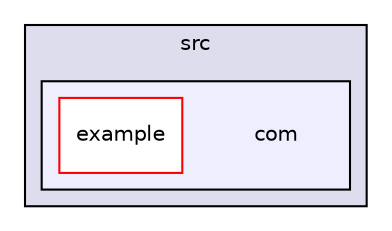 digraph "Andriod/MapsDemo/src/com" {
  compound=true
  node [ fontsize="10", fontname="Helvetica"];
  edge [ labelfontsize="10", labelfontname="Helvetica"];
  subgraph clusterdir_7a61b39c60d0ae987e6607473e9d4806 {
    graph [ bgcolor="#ddddee", pencolor="black", label="src" fontname="Helvetica", fontsize="10", URL="dir_7a61b39c60d0ae987e6607473e9d4806.html"]
  subgraph clusterdir_0e0761344a0e24a1d551390ccde02873 {
    graph [ bgcolor="#eeeeff", pencolor="black", label="" URL="dir_0e0761344a0e24a1d551390ccde02873.html"];
    dir_0e0761344a0e24a1d551390ccde02873 [shape=plaintext label="com"];
    dir_4eb381c1ea6550c986ff104a4b175673 [shape=box label="example" color="red" fillcolor="white" style="filled" URL="dir_4eb381c1ea6550c986ff104a4b175673.html"];
  }
  }
}
